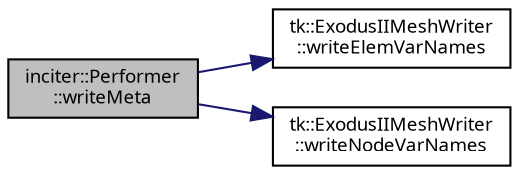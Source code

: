 digraph "inciter::Performer::writeMeta"
{
 // INTERACTIVE_SVG=YES
  bgcolor="transparent";
  edge [fontname="sans-serif",fontsize="9",labelfontname="sans-serif",labelfontsize="9"];
  node [fontname="sans-serif",fontsize="9",shape=record];
  rankdir="LR";
  Node1 [label="inciter::Performer\l::writeMeta",height=0.2,width=0.4,color="black", fillcolor="grey75", style="filled", fontcolor="black"];
  Node1 -> Node2 [color="midnightblue",fontsize="9",style="solid",fontname="sans-serif"];
  Node2 [label="tk::ExodusIIMeshWriter\l::writeElemVarNames",height=0.2,width=0.4,color="black",URL="$classtk_1_1_exodus_i_i_mesh_writer.html#a1bf3741755a3eca721e9c6226a8df1ef",tooltip="Write the names of element output variables to ExodusII file. "];
  Node1 -> Node3 [color="midnightblue",fontsize="9",style="solid",fontname="sans-serif"];
  Node3 [label="tk::ExodusIIMeshWriter\l::writeNodeVarNames",height=0.2,width=0.4,color="black",URL="$classtk_1_1_exodus_i_i_mesh_writer.html#a8e3789dcf3d4c9a59d3abc69acab77e6",tooltip="Write the names of nodal output variables to ExodusII file. "];
}
